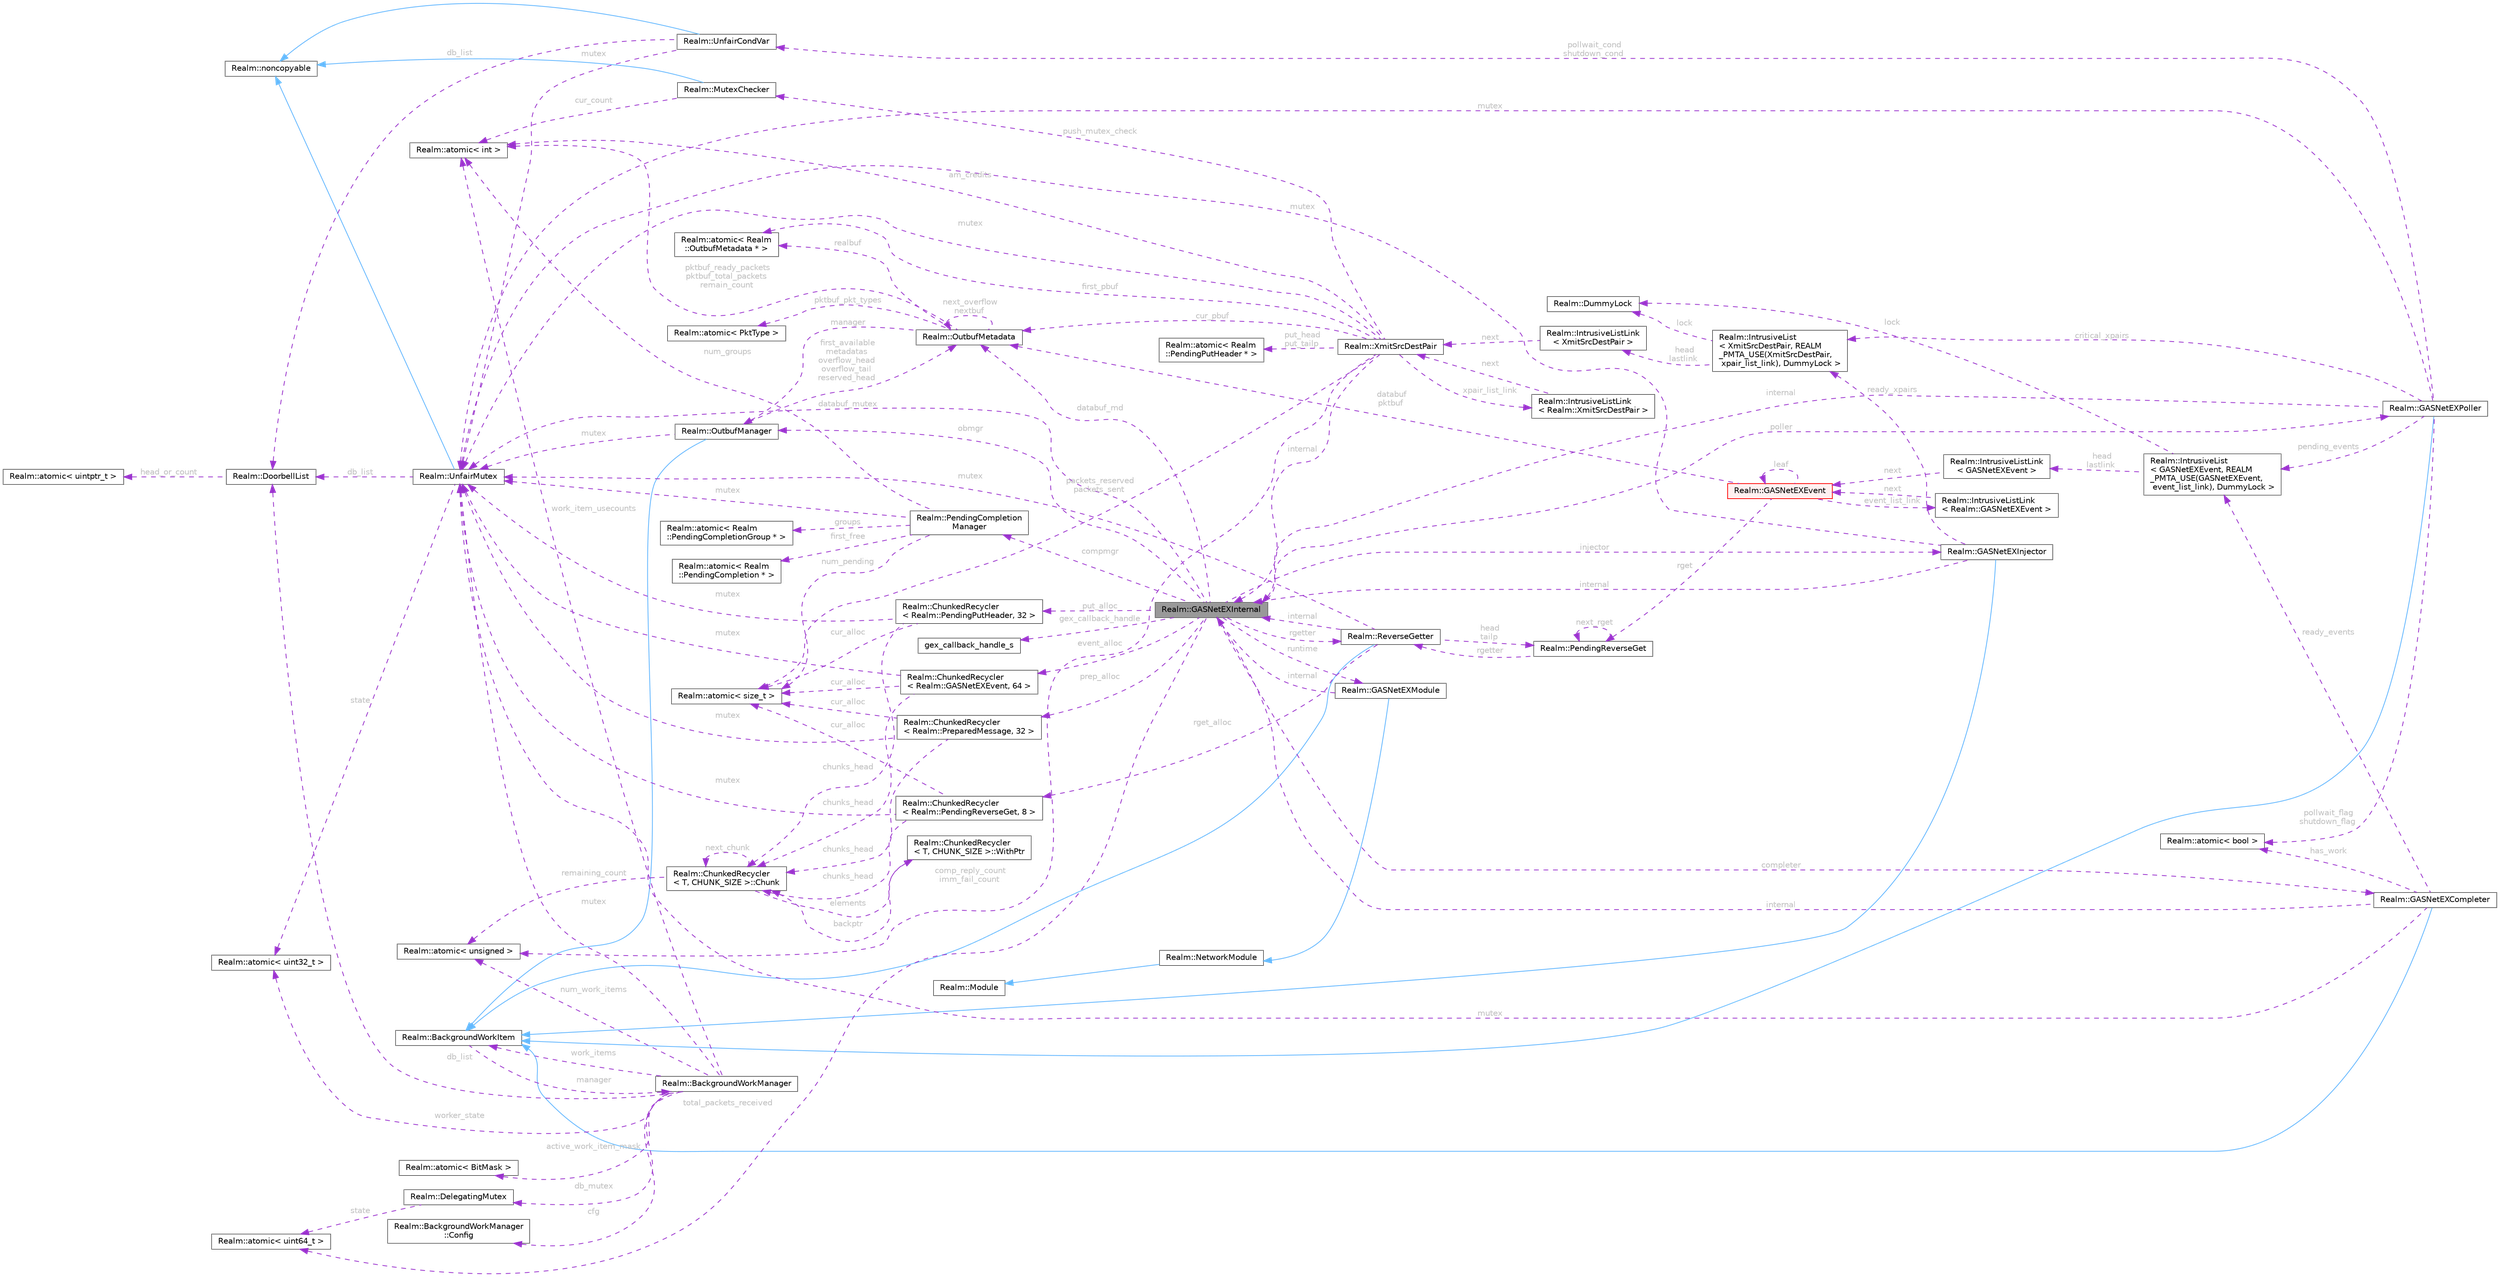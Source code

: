digraph "Realm::GASNetEXInternal"
{
 // LATEX_PDF_SIZE
  bgcolor="transparent";
  edge [fontname=Helvetica,fontsize=10,labelfontname=Helvetica,labelfontsize=10];
  node [fontname=Helvetica,fontsize=10,shape=box,height=0.2,width=0.4];
  rankdir="LR";
  Node1 [id="Node000001",label="Realm::GASNetEXInternal",height=0.2,width=0.4,color="gray40", fillcolor="grey60", style="filled", fontcolor="black",tooltip=" "];
  Node2 -> Node1 [id="edge1_Node000001_Node000002",dir="back",color="darkorchid3",style="dashed",tooltip=" ",label=" runtime",fontcolor="grey" ];
  Node2 [id="Node000002",label="Realm::GASNetEXModule",height=0.2,width=0.4,color="gray40", fillcolor="white", style="filled",URL="$classRealm_1_1GASNetEXModule.html",tooltip=" "];
  Node3 -> Node2 [id="edge2_Node000002_Node000003",dir="back",color="steelblue1",style="solid",tooltip=" "];
  Node3 [id="Node000003",label="Realm::NetworkModule",height=0.2,width=0.4,color="gray40", fillcolor="white", style="filled",URL="$classRealm_1_1NetworkModule.html",tooltip=" "];
  Node4 -> Node3 [id="edge3_Node000003_Node000004",dir="back",color="steelblue1",style="solid",tooltip=" "];
  Node4 [id="Node000004",label="Realm::Module",height=0.2,width=0.4,color="gray40", fillcolor="white", style="filled",URL="$classRealm_1_1Module.html",tooltip=" "];
  Node1 -> Node2 [id="edge4_Node000002_Node000001",dir="back",color="darkorchid3",style="dashed",tooltip=" ",label=" internal",fontcolor="grey" ];
  Node5 -> Node1 [id="edge5_Node000001_Node000005",dir="back",color="darkorchid3",style="dashed",tooltip=" ",label=" poller",fontcolor="grey" ];
  Node5 [id="Node000005",label="Realm::GASNetEXPoller",height=0.2,width=0.4,color="gray40", fillcolor="white", style="filled",URL="$classRealm_1_1GASNetEXPoller.html",tooltip=" "];
  Node6 -> Node5 [id="edge6_Node000005_Node000006",dir="back",color="steelblue1",style="solid",tooltip=" "];
  Node6 [id="Node000006",label="Realm::BackgroundWorkItem",height=0.2,width=0.4,color="gray40", fillcolor="white", style="filled",URL="$classRealm_1_1BackgroundWorkItem.html",tooltip=" "];
  Node7 -> Node6 [id="edge7_Node000006_Node000007",dir="back",color="darkorchid3",style="dashed",tooltip=" ",label=" manager",fontcolor="grey" ];
  Node7 [id="Node000007",label="Realm::BackgroundWorkManager",height=0.2,width=0.4,color="gray40", fillcolor="white", style="filled",URL="$classRealm_1_1BackgroundWorkManager.html",tooltip=" "];
  Node8 -> Node7 [id="edge8_Node000007_Node000008",dir="back",color="darkorchid3",style="dashed",tooltip=" ",label=" cfg",fontcolor="grey" ];
  Node8 [id="Node000008",label="Realm::BackgroundWorkManager\l::Config",height=0.2,width=0.4,color="gray40", fillcolor="white", style="filled",URL="$structRealm_1_1BackgroundWorkManager_1_1Config.html",tooltip=" "];
  Node9 -> Node7 [id="edge9_Node000007_Node000009",dir="back",color="darkorchid3",style="dashed",tooltip=" ",label=" mutex",fontcolor="grey" ];
  Node9 [id="Node000009",label="Realm::UnfairMutex",height=0.2,width=0.4,color="gray40", fillcolor="white", style="filled",URL="$classRealm_1_1UnfairMutex.html",tooltip=" "];
  Node10 -> Node9 [id="edge10_Node000009_Node000010",dir="back",color="steelblue1",style="solid",tooltip=" "];
  Node10 [id="Node000010",label="Realm::noncopyable",height=0.2,width=0.4,color="gray40", fillcolor="white", style="filled",URL="$classRealm_1_1noncopyable.html",tooltip=" "];
  Node11 -> Node9 [id="edge11_Node000009_Node000011",dir="back",color="darkorchid3",style="dashed",tooltip=" ",label=" state",fontcolor="grey" ];
  Node11 [id="Node000011",label="Realm::atomic\< uint32_t \>",height=0.2,width=0.4,color="gray40", fillcolor="white", style="filled",URL="$classRealm_1_1atomic.html",tooltip=" "];
  Node12 -> Node9 [id="edge12_Node000009_Node000012",dir="back",color="darkorchid3",style="dashed",tooltip=" ",label=" db_list",fontcolor="grey" ];
  Node12 [id="Node000012",label="Realm::DoorbellList",height=0.2,width=0.4,color="gray40", fillcolor="white", style="filled",URL="$classRealm_1_1DoorbellList.html",tooltip=" "];
  Node13 -> Node12 [id="edge13_Node000012_Node000013",dir="back",color="darkorchid3",style="dashed",tooltip=" ",label=" head_or_count",fontcolor="grey" ];
  Node13 [id="Node000013",label="Realm::atomic\< uintptr_t \>",height=0.2,width=0.4,color="gray40", fillcolor="white", style="filled",URL="$classRealm_1_1atomic.html",tooltip=" "];
  Node14 -> Node7 [id="edge14_Node000007_Node000014",dir="back",color="darkorchid3",style="dashed",tooltip=" ",label=" num_work_items",fontcolor="grey" ];
  Node14 [id="Node000014",label="Realm::atomic\< unsigned \>",height=0.2,width=0.4,color="gray40", fillcolor="white", style="filled",URL="$classRealm_1_1atomic.html",tooltip=" "];
  Node15 -> Node7 [id="edge15_Node000007_Node000015",dir="back",color="darkorchid3",style="dashed",tooltip=" ",label=" active_work_item_mask",fontcolor="grey" ];
  Node15 [id="Node000015",label="Realm::atomic\< BitMask \>",height=0.2,width=0.4,color="gray40", fillcolor="white", style="filled",URL="$classRealm_1_1atomic.html",tooltip=" "];
  Node16 -> Node7 [id="edge16_Node000007_Node000016",dir="back",color="darkorchid3",style="dashed",tooltip=" ",label=" work_item_usecounts",fontcolor="grey" ];
  Node16 [id="Node000016",label="Realm::atomic\< int \>",height=0.2,width=0.4,color="gray40", fillcolor="white", style="filled",URL="$classRealm_1_1atomic.html",tooltip=" "];
  Node6 -> Node7 [id="edge17_Node000007_Node000006",dir="back",color="darkorchid3",style="dashed",tooltip=" ",label=" work_items",fontcolor="grey" ];
  Node11 -> Node7 [id="edge18_Node000007_Node000011",dir="back",color="darkorchid3",style="dashed",tooltip=" ",label=" worker_state",fontcolor="grey" ];
  Node17 -> Node7 [id="edge19_Node000007_Node000017",dir="back",color="darkorchid3",style="dashed",tooltip=" ",label=" db_mutex",fontcolor="grey" ];
  Node17 [id="Node000017",label="Realm::DelegatingMutex",height=0.2,width=0.4,color="gray40", fillcolor="white", style="filled",URL="$classRealm_1_1DelegatingMutex.html",tooltip=" "];
  Node18 -> Node17 [id="edge20_Node000017_Node000018",dir="back",color="darkorchid3",style="dashed",tooltip=" ",label=" state",fontcolor="grey" ];
  Node18 [id="Node000018",label="Realm::atomic\< uint64_t \>",height=0.2,width=0.4,color="gray40", fillcolor="white", style="filled",URL="$classRealm_1_1atomic.html",tooltip=" "];
  Node12 -> Node7 [id="edge21_Node000007_Node000012",dir="back",color="darkorchid3",style="dashed",tooltip=" ",label=" db_list",fontcolor="grey" ];
  Node1 -> Node5 [id="edge22_Node000005_Node000001",dir="back",color="darkorchid3",style="dashed",tooltip=" ",label=" internal",fontcolor="grey" ];
  Node9 -> Node5 [id="edge23_Node000005_Node000009",dir="back",color="darkorchid3",style="dashed",tooltip=" ",label=" mutex",fontcolor="grey" ];
  Node19 -> Node5 [id="edge24_Node000005_Node000019",dir="back",color="darkorchid3",style="dashed",tooltip=" ",label=" pollwait_flag\nshutdown_flag",fontcolor="grey" ];
  Node19 [id="Node000019",label="Realm::atomic\< bool \>",height=0.2,width=0.4,color="gray40", fillcolor="white", style="filled",URL="$classRealm_1_1atomic.html",tooltip=" "];
  Node20 -> Node5 [id="edge25_Node000005_Node000020",dir="back",color="darkorchid3",style="dashed",tooltip=" ",label=" pollwait_cond\nshutdown_cond",fontcolor="grey" ];
  Node20 [id="Node000020",label="Realm::UnfairCondVar",height=0.2,width=0.4,color="gray40", fillcolor="white", style="filled",URL="$classRealm_1_1UnfairCondVar.html",tooltip=" "];
  Node10 -> Node20 [id="edge26_Node000020_Node000010",dir="back",color="steelblue1",style="solid",tooltip=" "];
  Node9 -> Node20 [id="edge27_Node000020_Node000009",dir="back",color="darkorchid3",style="dashed",tooltip=" ",label=" mutex",fontcolor="grey" ];
  Node12 -> Node20 [id="edge28_Node000020_Node000012",dir="back",color="darkorchid3",style="dashed",tooltip=" ",label=" db_list",fontcolor="grey" ];
  Node21 -> Node5 [id="edge29_Node000005_Node000021",dir="back",color="darkorchid3",style="dashed",tooltip=" ",label=" critical_xpairs",fontcolor="grey" ];
  Node21 [id="Node000021",label="Realm::IntrusiveList\l\< XmitSrcDestPair, REALM\l_PMTA_USE(XmitSrcDestPair,\l xpair_list_link), DummyLock \>",height=0.2,width=0.4,color="gray40", fillcolor="white", style="filled",URL="$classRealm_1_1IntrusiveList.html",tooltip=" "];
  Node22 -> Node21 [id="edge30_Node000021_Node000022",dir="back",color="darkorchid3",style="dashed",tooltip=" ",label=" lock",fontcolor="grey" ];
  Node22 [id="Node000022",label="Realm::DummyLock",height=0.2,width=0.4,color="gray40", fillcolor="white", style="filled",URL="$classRealm_1_1DummyLock.html",tooltip=" "];
  Node23 -> Node21 [id="edge31_Node000021_Node000023",dir="back",color="darkorchid3",style="dashed",tooltip=" ",label=" head\nlastlink",fontcolor="grey" ];
  Node23 [id="Node000023",label="Realm::IntrusiveListLink\l\< XmitSrcDestPair \>",height=0.2,width=0.4,color="gray40", fillcolor="white", style="filled",URL="$structRealm_1_1IntrusiveListLink.html",tooltip=" "];
  Node24 -> Node23 [id="edge32_Node000023_Node000024",dir="back",color="darkorchid3",style="dashed",tooltip=" ",label=" next",fontcolor="grey" ];
  Node24 [id="Node000024",label="Realm::XmitSrcDestPair",height=0.2,width=0.4,color="gray40", fillcolor="white", style="filled",URL="$classRealm_1_1XmitSrcDestPair.html",tooltip=" "];
  Node25 -> Node24 [id="edge33_Node000024_Node000025",dir="back",color="darkorchid3",style="dashed",tooltip=" ",label=" xpair_list_link",fontcolor="grey" ];
  Node25 [id="Node000025",label="Realm::IntrusiveListLink\l\< Realm::XmitSrcDestPair \>",height=0.2,width=0.4,color="gray40", fillcolor="white", style="filled",URL="$structRealm_1_1IntrusiveListLink.html",tooltip=" "];
  Node24 -> Node25 [id="edge34_Node000025_Node000024",dir="back",color="darkorchid3",style="dashed",tooltip=" ",label=" next",fontcolor="grey" ];
  Node1 -> Node24 [id="edge35_Node000024_Node000001",dir="back",color="darkorchid3",style="dashed",tooltip=" ",label=" internal",fontcolor="grey" ];
  Node26 -> Node24 [id="edge36_Node000024_Node000026",dir="back",color="darkorchid3",style="dashed",tooltip=" ",label=" packets_reserved\npackets_sent",fontcolor="grey" ];
  Node26 [id="Node000026",label="Realm::atomic\< size_t \>",height=0.2,width=0.4,color="gray40", fillcolor="white", style="filled",URL="$classRealm_1_1atomic.html",tooltip=" "];
  Node9 -> Node24 [id="edge37_Node000024_Node000009",dir="back",color="darkorchid3",style="dashed",tooltip=" ",label=" mutex",fontcolor="grey" ];
  Node27 -> Node24 [id="edge38_Node000024_Node000027",dir="back",color="darkorchid3",style="dashed",tooltip=" ",label=" push_mutex_check",fontcolor="grey" ];
  Node27 [id="Node000027",label="Realm::MutexChecker",height=0.2,width=0.4,color="gray40", fillcolor="white", style="filled",URL="$classRealm_1_1MutexChecker.html",tooltip=" "];
  Node10 -> Node27 [id="edge39_Node000027_Node000010",dir="back",color="steelblue1",style="solid",tooltip=" "];
  Node16 -> Node27 [id="edge40_Node000027_Node000016",dir="back",color="darkorchid3",style="dashed",tooltip=" ",label=" cur_count",fontcolor="grey" ];
  Node28 -> Node24 [id="edge41_Node000024_Node000028",dir="back",color="darkorchid3",style="dashed",tooltip=" ",label=" first_pbuf",fontcolor="grey" ];
  Node28 [id="Node000028",label="Realm::atomic\< Realm\l::OutbufMetadata * \>",height=0.2,width=0.4,color="gray40", fillcolor="white", style="filled",URL="$classRealm_1_1atomic.html",tooltip=" "];
  Node29 -> Node24 [id="edge42_Node000024_Node000029",dir="back",color="darkorchid3",style="dashed",tooltip=" ",label=" cur_pbuf",fontcolor="grey" ];
  Node29 [id="Node000029",label="Realm::OutbufMetadata",height=0.2,width=0.4,color="gray40", fillcolor="white", style="filled",URL="$classRealm_1_1OutbufMetadata.html",tooltip=" "];
  Node30 -> Node29 [id="edge43_Node000029_Node000030",dir="back",color="darkorchid3",style="dashed",tooltip=" ",label=" manager",fontcolor="grey" ];
  Node30 [id="Node000030",label="Realm::OutbufManager",height=0.2,width=0.4,color="gray40", fillcolor="white", style="filled",URL="$classRealm_1_1OutbufManager.html",tooltip=" "];
  Node6 -> Node30 [id="edge44_Node000030_Node000006",dir="back",color="steelblue1",style="solid",tooltip=" "];
  Node29 -> Node30 [id="edge45_Node000030_Node000029",dir="back",color="darkorchid3",style="dashed",tooltip=" ",label=" first_available\nmetadatas\noverflow_head\noverflow_tail\nreserved_head",fontcolor="grey" ];
  Node9 -> Node30 [id="edge46_Node000030_Node000009",dir="back",color="darkorchid3",style="dashed",tooltip=" ",label=" mutex",fontcolor="grey" ];
  Node29 -> Node29 [id="edge47_Node000029_Node000029",dir="back",color="darkorchid3",style="dashed",tooltip=" ",label=" next_overflow\nnextbuf",fontcolor="grey" ];
  Node28 -> Node29 [id="edge48_Node000029_Node000028",dir="back",color="darkorchid3",style="dashed",tooltip=" ",label=" realbuf",fontcolor="grey" ];
  Node16 -> Node29 [id="edge49_Node000029_Node000016",dir="back",color="darkorchid3",style="dashed",tooltip=" ",label=" pktbuf_ready_packets\npktbuf_total_packets\nremain_count",fontcolor="grey" ];
  Node31 -> Node29 [id="edge50_Node000029_Node000031",dir="back",color="darkorchid3",style="dashed",tooltip=" ",label=" pktbuf_pkt_types",fontcolor="grey" ];
  Node31 [id="Node000031",label="Realm::atomic\< PktType \>",height=0.2,width=0.4,color="gray40", fillcolor="white", style="filled",URL="$classRealm_1_1atomic.html",tooltip=" "];
  Node14 -> Node24 [id="edge51_Node000024_Node000014",dir="back",color="darkorchid3",style="dashed",tooltip=" ",label=" comp_reply_count\nimm_fail_count",fontcolor="grey" ];
  Node32 -> Node24 [id="edge52_Node000024_Node000032",dir="back",color="darkorchid3",style="dashed",tooltip=" ",label=" put_head\nput_tailp",fontcolor="grey" ];
  Node32 [id="Node000032",label="Realm::atomic\< Realm\l::PendingPutHeader * \>",height=0.2,width=0.4,color="gray40", fillcolor="white", style="filled",URL="$classRealm_1_1atomic.html",tooltip=" "];
  Node16 -> Node24 [id="edge53_Node000024_Node000016",dir="back",color="darkorchid3",style="dashed",tooltip=" ",label=" am_credits",fontcolor="grey" ];
  Node33 -> Node5 [id="edge54_Node000005_Node000033",dir="back",color="darkorchid3",style="dashed",tooltip=" ",label=" pending_events",fontcolor="grey" ];
  Node33 [id="Node000033",label="Realm::IntrusiveList\l\< GASNetEXEvent, REALM\l_PMTA_USE(GASNetEXEvent,\l event_list_link), DummyLock \>",height=0.2,width=0.4,color="gray40", fillcolor="white", style="filled",URL="$classRealm_1_1IntrusiveList.html",tooltip=" "];
  Node22 -> Node33 [id="edge55_Node000033_Node000022",dir="back",color="darkorchid3",style="dashed",tooltip=" ",label=" lock",fontcolor="grey" ];
  Node34 -> Node33 [id="edge56_Node000033_Node000034",dir="back",color="darkorchid3",style="dashed",tooltip=" ",label=" head\nlastlink",fontcolor="grey" ];
  Node34 [id="Node000034",label="Realm::IntrusiveListLink\l\< GASNetEXEvent \>",height=0.2,width=0.4,color="gray40", fillcolor="white", style="filled",URL="$structRealm_1_1IntrusiveListLink.html",tooltip=" "];
  Node35 -> Node34 [id="edge57_Node000034_Node000035",dir="back",color="darkorchid3",style="dashed",tooltip=" ",label=" next",fontcolor="grey" ];
  Node35 [id="Node000035",label="Realm::GASNetEXEvent",height=0.2,width=0.4,color="red", fillcolor="#FFF0F0", style="filled",URL="$classRealm_1_1GASNetEXEvent.html",tooltip=" "];
  Node36 -> Node35 [id="edge58_Node000035_Node000036",dir="back",color="darkorchid3",style="dashed",tooltip=" ",label=" event_list_link",fontcolor="grey" ];
  Node36 [id="Node000036",label="Realm::IntrusiveListLink\l\< Realm::GASNetEXEvent \>",height=0.2,width=0.4,color="gray40", fillcolor="white", style="filled",URL="$structRealm_1_1IntrusiveListLink.html",tooltip=" "];
  Node35 -> Node36 [id="edge59_Node000036_Node000035",dir="back",color="darkorchid3",style="dashed",tooltip=" ",label=" next",fontcolor="grey" ];
  Node29 -> Node35 [id="edge60_Node000035_Node000029",dir="back",color="darkorchid3",style="dashed",tooltip=" ",label=" databuf\npktbuf",fontcolor="grey" ];
  Node41 -> Node35 [id="edge61_Node000035_Node000041",dir="back",color="darkorchid3",style="dashed",tooltip=" ",label=" rget",fontcolor="grey" ];
  Node41 [id="Node000041",label="Realm::PendingReverseGet",height=0.2,width=0.4,color="gray40", fillcolor="white", style="filled",URL="$structRealm_1_1PendingReverseGet.html",tooltip=" "];
  Node42 -> Node41 [id="edge62_Node000041_Node000042",dir="back",color="darkorchid3",style="dashed",tooltip=" ",label=" rgetter",fontcolor="grey" ];
  Node42 [id="Node000042",label="Realm::ReverseGetter",height=0.2,width=0.4,color="gray40", fillcolor="white", style="filled",URL="$classRealm_1_1ReverseGetter.html",tooltip=" "];
  Node6 -> Node42 [id="edge63_Node000042_Node000006",dir="back",color="steelblue1",style="solid",tooltip=" "];
  Node1 -> Node42 [id="edge64_Node000042_Node000001",dir="back",color="darkorchid3",style="dashed",tooltip=" ",label=" internal",fontcolor="grey" ];
  Node9 -> Node42 [id="edge65_Node000042_Node000009",dir="back",color="darkorchid3",style="dashed",tooltip=" ",label=" mutex",fontcolor="grey" ];
  Node41 -> Node42 [id="edge66_Node000042_Node000041",dir="back",color="darkorchid3",style="dashed",tooltip=" ",label=" head\ntailp",fontcolor="grey" ];
  Node43 -> Node42 [id="edge67_Node000042_Node000043",dir="back",color="darkorchid3",style="dashed",tooltip=" ",label=" rget_alloc",fontcolor="grey" ];
  Node43 [id="Node000043",label="Realm::ChunkedRecycler\l\< Realm::PendingReverseGet, 8 \>",height=0.2,width=0.4,color="gray40", fillcolor="white", style="filled",URL="$classRealm_1_1ChunkedRecycler.html",tooltip=" "];
  Node9 -> Node43 [id="edge68_Node000043_Node000009",dir="back",color="darkorchid3",style="dashed",tooltip=" ",label=" mutex",fontcolor="grey" ];
  Node44 -> Node43 [id="edge69_Node000043_Node000044",dir="back",color="darkorchid3",style="dashed",tooltip=" ",label=" chunks_head",fontcolor="grey" ];
  Node44 [id="Node000044",label="Realm::ChunkedRecycler\l\< T, CHUNK_SIZE \>::Chunk",height=0.2,width=0.4,color="gray40", fillcolor="white", style="filled",URL="$structRealm_1_1ChunkedRecycler_1_1Chunk.html",tooltip=" "];
  Node14 -> Node44 [id="edge70_Node000044_Node000014",dir="back",color="darkorchid3",style="dashed",tooltip=" ",label=" remaining_count",fontcolor="grey" ];
  Node44 -> Node44 [id="edge71_Node000044_Node000044",dir="back",color="darkorchid3",style="dashed",tooltip=" ",label=" next_chunk",fontcolor="grey" ];
  Node45 -> Node44 [id="edge72_Node000044_Node000045",dir="back",color="darkorchid3",style="dashed",tooltip=" ",label=" elements",fontcolor="grey" ];
  Node45 [id="Node000045",label="Realm::ChunkedRecycler\l\< T, CHUNK_SIZE \>::WithPtr",height=0.2,width=0.4,color="gray40", fillcolor="white", style="filled",URL="$structRealm_1_1ChunkedRecycler_1_1WithPtr.html",tooltip=" "];
  Node44 -> Node45 [id="edge73_Node000045_Node000044",dir="back",color="darkorchid3",style="dashed",tooltip=" ",label=" backptr",fontcolor="grey" ];
  Node26 -> Node43 [id="edge74_Node000043_Node000026",dir="back",color="darkorchid3",style="dashed",tooltip=" ",label=" cur_alloc",fontcolor="grey" ];
  Node41 -> Node41 [id="edge75_Node000041_Node000041",dir="back",color="darkorchid3",style="dashed",tooltip=" ",label=" next_rget",fontcolor="grey" ];
  Node35 -> Node35 [id="edge76_Node000035_Node000035",dir="back",color="darkorchid3",style="dashed",tooltip=" ",label=" leaf",fontcolor="grey" ];
  Node47 -> Node1 [id="edge77_Node000001_Node000047",dir="back",color="darkorchid3",style="dashed",tooltip=" ",label=" injector",fontcolor="grey" ];
  Node47 [id="Node000047",label="Realm::GASNetEXInjector",height=0.2,width=0.4,color="gray40", fillcolor="white", style="filled",URL="$classRealm_1_1GASNetEXInjector.html",tooltip=" "];
  Node6 -> Node47 [id="edge78_Node000047_Node000006",dir="back",color="steelblue1",style="solid",tooltip=" "];
  Node1 -> Node47 [id="edge79_Node000047_Node000001",dir="back",color="darkorchid3",style="dashed",tooltip=" ",label=" internal",fontcolor="grey" ];
  Node9 -> Node47 [id="edge80_Node000047_Node000009",dir="back",color="darkorchid3",style="dashed",tooltip=" ",label=" mutex",fontcolor="grey" ];
  Node21 -> Node47 [id="edge81_Node000047_Node000021",dir="back",color="darkorchid3",style="dashed",tooltip=" ",label=" ready_xpairs",fontcolor="grey" ];
  Node48 -> Node1 [id="edge82_Node000001_Node000048",dir="back",color="darkorchid3",style="dashed",tooltip=" ",label=" completer",fontcolor="grey" ];
  Node48 [id="Node000048",label="Realm::GASNetEXCompleter",height=0.2,width=0.4,color="gray40", fillcolor="white", style="filled",URL="$classRealm_1_1GASNetEXCompleter.html",tooltip=" "];
  Node6 -> Node48 [id="edge83_Node000048_Node000006",dir="back",color="steelblue1",style="solid",tooltip=" "];
  Node1 -> Node48 [id="edge84_Node000048_Node000001",dir="back",color="darkorchid3",style="dashed",tooltip=" ",label=" internal",fontcolor="grey" ];
  Node9 -> Node48 [id="edge85_Node000048_Node000009",dir="back",color="darkorchid3",style="dashed",tooltip=" ",label=" mutex",fontcolor="grey" ];
  Node19 -> Node48 [id="edge86_Node000048_Node000019",dir="back",color="darkorchid3",style="dashed",tooltip=" ",label=" has_work",fontcolor="grey" ];
  Node33 -> Node48 [id="edge87_Node000048_Node000033",dir="back",color="darkorchid3",style="dashed",tooltip=" ",label=" ready_events",fontcolor="grey" ];
  Node42 -> Node1 [id="edge88_Node000001_Node000042",dir="back",color="darkorchid3",style="dashed",tooltip=" ",label=" rgetter",fontcolor="grey" ];
  Node38 -> Node1 [id="edge89_Node000001_Node000038",dir="back",color="darkorchid3",style="dashed",tooltip=" ",label=" compmgr",fontcolor="grey" ];
  Node38 [id="Node000038",label="Realm::PendingCompletion\lManager",height=0.2,width=0.4,color="gray40", fillcolor="white", style="filled",URL="$classRealm_1_1PendingCompletionManager.html",tooltip=" "];
  Node9 -> Node38 [id="edge90_Node000038_Node000009",dir="back",color="darkorchid3",style="dashed",tooltip=" ",label=" mutex",fontcolor="grey" ];
  Node39 -> Node38 [id="edge91_Node000038_Node000039",dir="back",color="darkorchid3",style="dashed",tooltip=" ",label=" first_free",fontcolor="grey" ];
  Node39 [id="Node000039",label="Realm::atomic\< Realm\l::PendingCompletion * \>",height=0.2,width=0.4,color="gray40", fillcolor="white", style="filled",URL="$classRealm_1_1atomic.html",tooltip=" "];
  Node16 -> Node38 [id="edge92_Node000038_Node000016",dir="back",color="darkorchid3",style="dashed",tooltip=" ",label=" num_groups",fontcolor="grey" ];
  Node40 -> Node38 [id="edge93_Node000038_Node000040",dir="back",color="darkorchid3",style="dashed",tooltip=" ",label=" groups",fontcolor="grey" ];
  Node40 [id="Node000040",label="Realm::atomic\< Realm\l::PendingCompletionGroup * \>",height=0.2,width=0.4,color="gray40", fillcolor="white", style="filled",URL="$classRealm_1_1atomic.html",tooltip=" "];
  Node26 -> Node38 [id="edge94_Node000038_Node000026",dir="back",color="darkorchid3",style="dashed",tooltip=" ",label=" num_pending",fontcolor="grey" ];
  Node30 -> Node1 [id="edge95_Node000001_Node000030",dir="back",color="darkorchid3",style="dashed",tooltip=" ",label=" obmgr",fontcolor="grey" ];
  Node18 -> Node1 [id="edge96_Node000001_Node000018",dir="back",color="darkorchid3",style="dashed",tooltip=" ",label=" total_packets_received",fontcolor="grey" ];
  Node9 -> Node1 [id="edge97_Node000001_Node000009",dir="back",color="darkorchid3",style="dashed",tooltip=" ",label=" databuf_mutex",fontcolor="grey" ];
  Node29 -> Node1 [id="edge98_Node000001_Node000029",dir="back",color="darkorchid3",style="dashed",tooltip=" ",label=" databuf_md",fontcolor="grey" ];
  Node49 -> Node1 [id="edge99_Node000001_Node000049",dir="back",color="darkorchid3",style="dashed",tooltip=" ",label=" gex_callback_handle",fontcolor="grey" ];
  Node49 [id="Node000049",label="gex_callback_handle_s",height=0.2,width=0.4,color="gray40", fillcolor="white", style="filled",URL="$structgex__callback__handle__s.html",tooltip=" "];
  Node50 -> Node1 [id="edge100_Node000001_Node000050",dir="back",color="darkorchid3",style="dashed",tooltip=" ",label=" event_alloc",fontcolor="grey" ];
  Node50 [id="Node000050",label="Realm::ChunkedRecycler\l\< Realm::GASNetEXEvent, 64 \>",height=0.2,width=0.4,color="gray40", fillcolor="white", style="filled",URL="$classRealm_1_1ChunkedRecycler.html",tooltip=" "];
  Node9 -> Node50 [id="edge101_Node000050_Node000009",dir="back",color="darkorchid3",style="dashed",tooltip=" ",label=" mutex",fontcolor="grey" ];
  Node44 -> Node50 [id="edge102_Node000050_Node000044",dir="back",color="darkorchid3",style="dashed",tooltip=" ",label=" chunks_head",fontcolor="grey" ];
  Node26 -> Node50 [id="edge103_Node000050_Node000026",dir="back",color="darkorchid3",style="dashed",tooltip=" ",label=" cur_alloc",fontcolor="grey" ];
  Node51 -> Node1 [id="edge104_Node000001_Node000051",dir="back",color="darkorchid3",style="dashed",tooltip=" ",label=" prep_alloc",fontcolor="grey" ];
  Node51 [id="Node000051",label="Realm::ChunkedRecycler\l\< Realm::PreparedMessage, 32 \>",height=0.2,width=0.4,color="gray40", fillcolor="white", style="filled",URL="$classRealm_1_1ChunkedRecycler.html",tooltip=" "];
  Node9 -> Node51 [id="edge105_Node000051_Node000009",dir="back",color="darkorchid3",style="dashed",tooltip=" ",label=" mutex",fontcolor="grey" ];
  Node44 -> Node51 [id="edge106_Node000051_Node000044",dir="back",color="darkorchid3",style="dashed",tooltip=" ",label=" chunks_head",fontcolor="grey" ];
  Node26 -> Node51 [id="edge107_Node000051_Node000026",dir="back",color="darkorchid3",style="dashed",tooltip=" ",label=" cur_alloc",fontcolor="grey" ];
  Node52 -> Node1 [id="edge108_Node000001_Node000052",dir="back",color="darkorchid3",style="dashed",tooltip=" ",label=" put_alloc",fontcolor="grey" ];
  Node52 [id="Node000052",label="Realm::ChunkedRecycler\l\< Realm::PendingPutHeader, 32 \>",height=0.2,width=0.4,color="gray40", fillcolor="white", style="filled",URL="$classRealm_1_1ChunkedRecycler.html",tooltip=" "];
  Node9 -> Node52 [id="edge109_Node000052_Node000009",dir="back",color="darkorchid3",style="dashed",tooltip=" ",label=" mutex",fontcolor="grey" ];
  Node44 -> Node52 [id="edge110_Node000052_Node000044",dir="back",color="darkorchid3",style="dashed",tooltip=" ",label=" chunks_head",fontcolor="grey" ];
  Node26 -> Node52 [id="edge111_Node000052_Node000026",dir="back",color="darkorchid3",style="dashed",tooltip=" ",label=" cur_alloc",fontcolor="grey" ];
}
